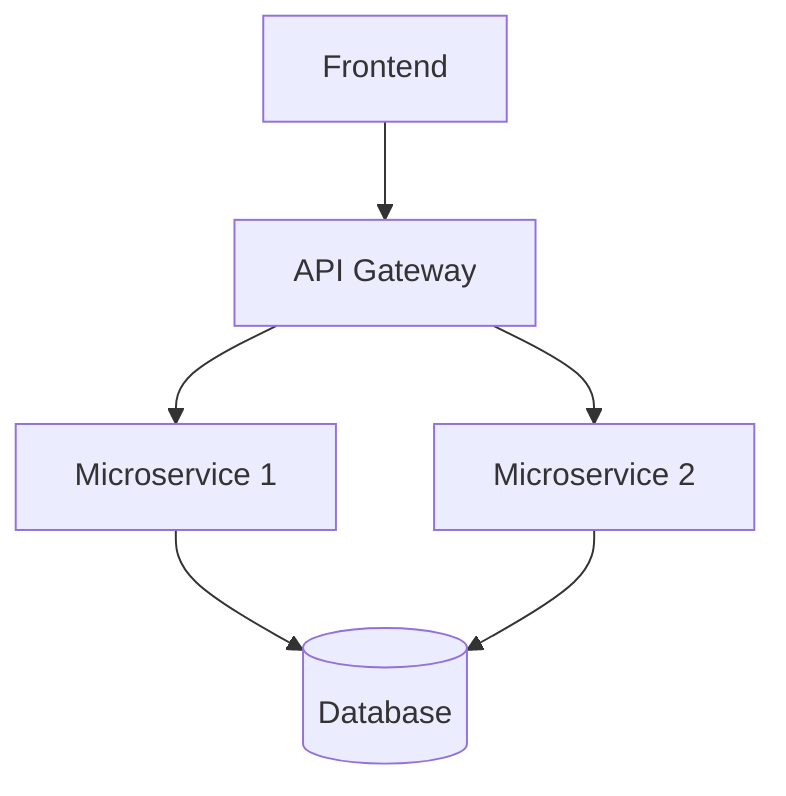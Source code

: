 %% Ejemplo de diagrama de arquitectura principal
flowchart TD
    A[Frontend] --> B[API Gateway]
    B --> C[Microservice 1]
    B --> D[Microservice 2]
    C --> E[(Database)]
    D --> E